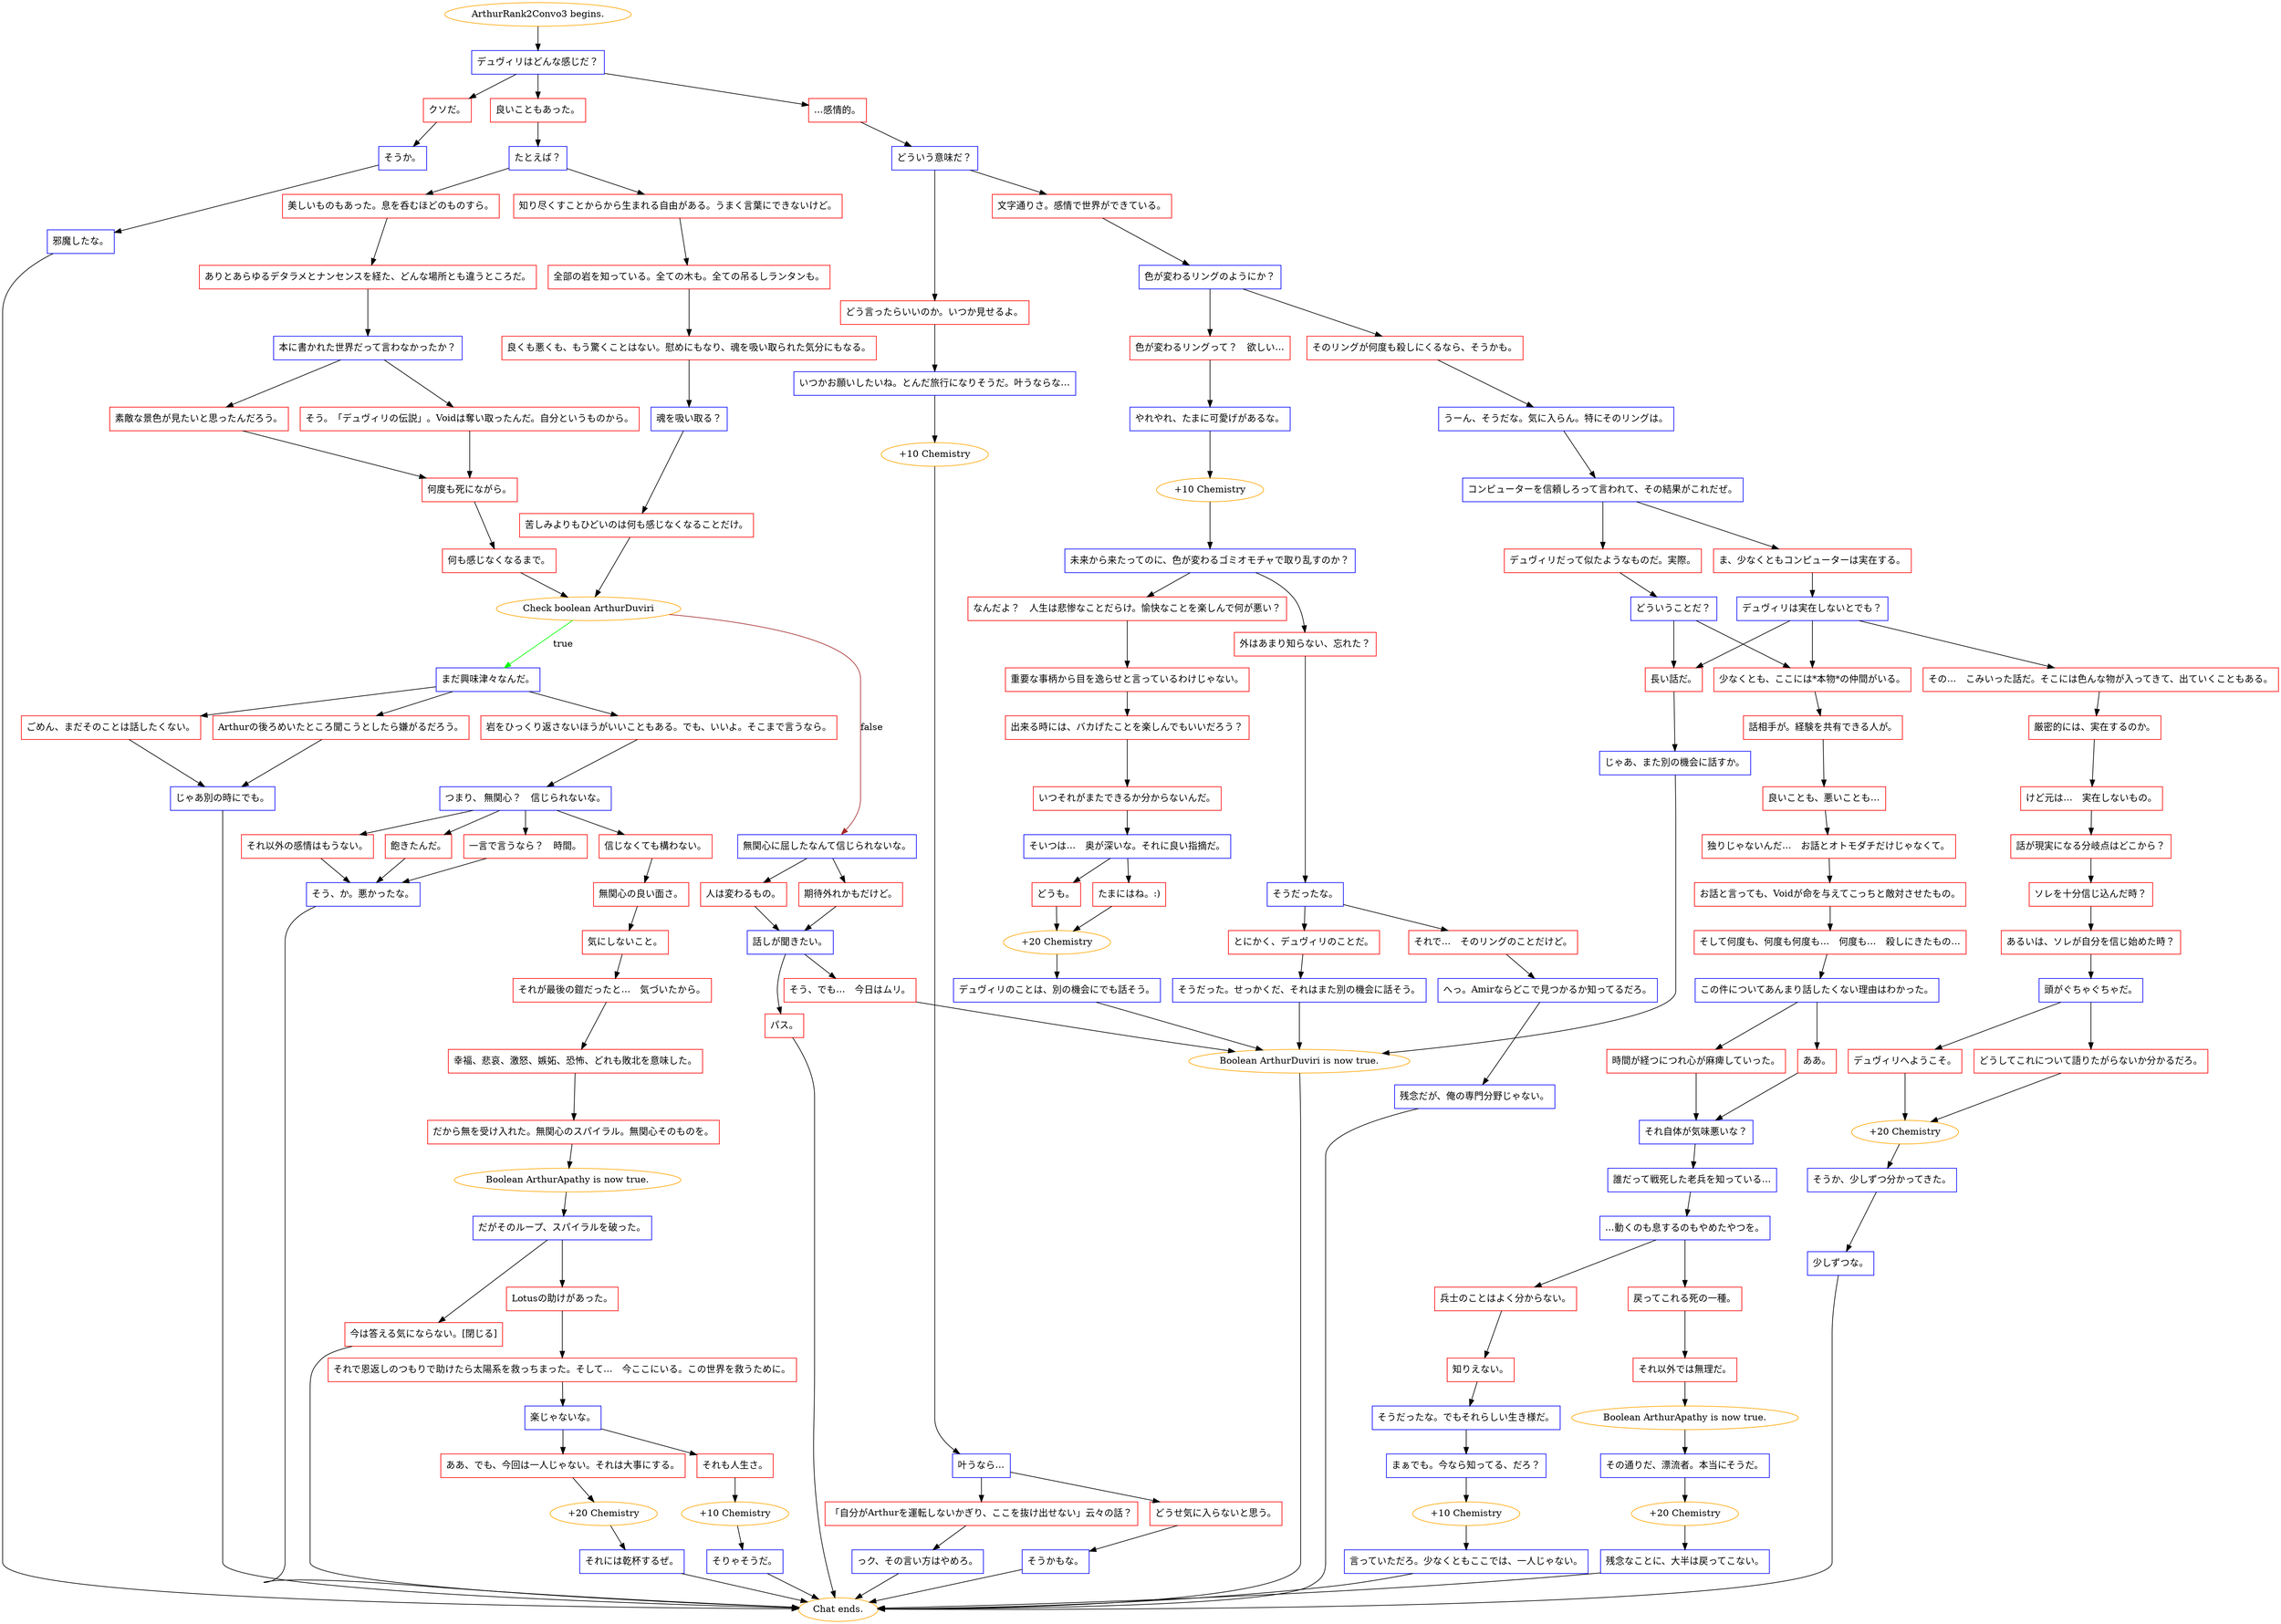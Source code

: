 digraph {
	"ArthurRank2Convo3 begins." [color=orange];
		"ArthurRank2Convo3 begins." -> j2772012798;
	j2772012798 [label="デュヴィリはどんな感じだ？",shape=box,color=blue];
		j2772012798 -> j614891603;
		j2772012798 -> j2699410106;
		j2772012798 -> j2781194375;
	j614891603 [label="良いこともあった。",shape=box,color=red];
		j614891603 -> j3265723790;
	j2699410106 [label="…感情的。",shape=box,color=red];
		j2699410106 -> j287758503;
	j2781194375 [label="クソだ。",shape=box,color=red];
		j2781194375 -> j574412897;
	j3265723790 [label="たとえば？",shape=box,color=blue];
		j3265723790 -> j4127587033;
		j3265723790 -> j1679232297;
	j287758503 [label="どういう意味だ？",shape=box,color=blue];
		j287758503 -> j3762564654;
		j287758503 -> j3491678511;
	j574412897 [label="そうか。",shape=box,color=blue];
		j574412897 -> j4113399603;
	j4127587033 [label="美しいものもあった。息を呑むほどのものすら。",shape=box,color=red];
		j4127587033 -> j15304443;
	j1679232297 [label="知り尽くすことからから生まれる自由がある。うまく言葉にできないけど。",shape=box,color=red];
		j1679232297 -> j4192647125;
	j3762564654 [label="文字通りさ。感情で世界ができている。",shape=box,color=red];
		j3762564654 -> j4293416729;
	j3491678511 [label="どう言ったらいいのか。いつか見せるよ。",shape=box,color=red];
		j3491678511 -> j3351952523;
	j4113399603 [label="邪魔したな。",shape=box,color=blue];
		j4113399603 -> "Chat ends.";
	j15304443 [label="ありとあらゆるデタラメとナンセンスを経た、どんな場所とも違うところだ。",shape=box,color=red];
		j15304443 -> j2290089506;
	j4192647125 [label="全部の岩を知っている。全ての木も。全ての吊るしランタンも。",shape=box,color=red];
		j4192647125 -> j1038491258;
	j4293416729 [label="色が変わるリングのようにか？",shape=box,color=blue];
		j4293416729 -> j3094469821;
		j4293416729 -> j2874109734;
	j3351952523 [label="いつかお願いしたいね。とんだ旅行になりそうだ。叶うならな…",shape=box,color=blue];
		j3351952523 -> j1075650371;
	"Chat ends." [color=orange];
	j2290089506 [label="本に書かれた世界だって言わなかったか？",shape=box,color=blue];
		j2290089506 -> j238753039;
		j2290089506 -> j840866320;
	j1038491258 [label="良くも悪くも、もう驚くことはない。慰めにもなり、魂を吸い取られた気分にもなる。",shape=box,color=red];
		j1038491258 -> j3452629172;
	j3094469821 [label="そのリングが何度も殺しにくるなら、そうかも。",shape=box,color=red];
		j3094469821 -> j2541395407;
	j2874109734 [label="色が変わるリングって？　欲しい…",shape=box,color=red];
		j2874109734 -> j1754405946;
	j1075650371 [label="+10 Chemistry",color=orange];
		j1075650371 -> j3039179162;
	j238753039 [label="そう。「デュヴィリの伝説」。Voidは奪い取ったんだ。自分というものから。",shape=box,color=red];
		j238753039 -> j2724506552;
	j840866320 [label="素敵な景色が見たいと思ったんだろう。",shape=box,color=red];
		j840866320 -> j2724506552;
	j3452629172 [label="魂を吸い取る？",shape=box,color=blue];
		j3452629172 -> j3068624726;
	j2541395407 [label="うーん、そうだな。気に入らん。特にそのリングは。",shape=box,color=blue];
		j2541395407 -> j735391885;
	j1754405946 [label="やれやれ、たまに可愛げがあるな。",shape=box,color=blue];
		j1754405946 -> j3576211474;
	j3039179162 [label="叶うなら…",shape=box,color=blue];
		j3039179162 -> j1097709461;
		j3039179162 -> j1664205006;
	j2724506552 [label="何度も死にながら。",shape=box,color=red];
		j2724506552 -> j2553136493;
	j3068624726 [label="苦しみよりもひどいのは何も感じなくなることだけ。",shape=box,color=red];
		j3068624726 -> j3977220178;
	j735391885 [label="コンピューターを信頼しろって言われて、その結果がこれだぜ。",shape=box,color=blue];
		j735391885 -> j2658200657;
		j735391885 -> j3500631064;
	j3576211474 [label="+10 Chemistry",color=orange];
		j3576211474 -> j1835172134;
	j1097709461 [label="どうせ気に入らないと思う。",shape=box,color=red];
		j1097709461 -> j550355375;
	j1664205006 [label="「自分がArthurを運転しないかぎり、ここを抜け出せない」云々の話？",shape=box,color=red];
		j1664205006 -> j1483878057;
	j2553136493 [label="何も感じなくなるまで。",shape=box,color=red];
		j2553136493 -> j3977220178;
	j3977220178 [label="Check boolean ArthurDuviri",color=orange];
		j3977220178 -> j1769571062 [label=true,color=green];
		j3977220178 -> j3354188577 [label=false,color=brown];
	j2658200657 [label="デュヴィリだって似たようなものだ。実際。",shape=box,color=red];
		j2658200657 -> j2211398475;
	j3500631064 [label="ま、少なくともコンピューターは実在する。",shape=box,color=red];
		j3500631064 -> j88635529;
	j1835172134 [label="未来から来たってのに、色が変わるゴミオモチャで取り乱すのか？",shape=box,color=blue];
		j1835172134 -> j2628037296;
		j1835172134 -> j3648093566;
	j550355375 [label="そうかもな。",shape=box,color=blue];
		j550355375 -> "Chat ends.";
	j1483878057 [label="っク、その言い方はやめろ。",shape=box,color=blue];
		j1483878057 -> "Chat ends.";
	j1769571062 [label="まだ興味津々なんだ。",shape=box,color=blue];
		j1769571062 -> j1493067031;
		j1769571062 -> j2826708485;
		j1769571062 -> j1215700959;
	j3354188577 [label="無関心に屈したなんて信じられないな。",shape=box,color=blue];
		j3354188577 -> j285642476;
		j3354188577 -> j2715378006;
	j2211398475 [label="どういうことだ？",shape=box,color=blue];
		j2211398475 -> j1024991018;
		j2211398475 -> j3248257961;
	j88635529 [label="デュヴィリは実在しないとでも？",shape=box,color=blue];
		j88635529 -> j1024991018;
		j88635529 -> j3248257961;
		j88635529 -> j1338424007;
	j2628037296 [label="なんだよ？　人生は悲惨なことだらけ。愉快なことを楽しんで何が悪い？",shape=box,color=red];
		j2628037296 -> j621656007;
	j3648093566 [label="外はあまり知らない、忘れた？",shape=box,color=red];
		j3648093566 -> j3758100136;
	j1493067031 [label="ごめん、まだそのことは話したくない。",shape=box,color=red];
		j1493067031 -> j3438563610;
	j2826708485 [label="Arthurの後ろめいたところ聞こうとしたら嫌がるだろう。",shape=box,color=red];
		j2826708485 -> j3438563610;
	j1215700959 [label="岩をひっくり返さないほうがいいこともある。でも、いいよ。そこまで言うなら。",shape=box,color=red];
		j1215700959 -> j4032008872;
	j285642476 [label="期待外れかもだけど。",shape=box,color=red];
		j285642476 -> j527929550;
	j2715378006 [label="人は変わるもの。",shape=box,color=red];
		j2715378006 -> j527929550;
	j1024991018 [label="少なくとも、ここには*本物*の仲間がいる。",shape=box,color=red];
		j1024991018 -> j3901849908;
	j3248257961 [label="長い話だ。",shape=box,color=red];
		j3248257961 -> j3177082434;
	j1338424007 [label="その…　こみいった話だ。そこには色んな物が入ってきて、出ていくこともある。",shape=box,color=red];
		j1338424007 -> j2882549083;
	j621656007 [label="重要な事柄から目を逸らせと言っているわけじゃない。",shape=box,color=red];
		j621656007 -> j2068473874;
	j3758100136 [label="そうだったな。",shape=box,color=blue];
		j3758100136 -> j1174230155;
		j3758100136 -> j183118217;
	j3438563610 [label="じゃあ別の時にでも。",shape=box,color=blue];
		j3438563610 -> "Chat ends.";
	j4032008872 [label="つまり、 無関心？　信じられないな。",shape=box,color=blue];
		j4032008872 -> j1011168891;
		j4032008872 -> j750347038;
		j4032008872 -> j1790280912;
		j4032008872 -> j382285775;
	j527929550 [label="話しが聞きたい。",shape=box,color=blue];
		j527929550 -> j493393413;
		j527929550 -> j1368732677;
	j3901849908 [label="話相手が。経験を共有できる人が。",shape=box,color=red];
		j3901849908 -> j963475425;
	j3177082434 [label="じゃあ、また別の機会に話すか。",shape=box,color=blue];
		j3177082434 -> j1992354670;
	j2882549083 [label="厳密的には、実在するのか。",shape=box,color=red];
		j2882549083 -> j2475770409;
	j2068473874 [label="出来る時には、バカげたことを楽しんでもいいだろう？",shape=box,color=red];
		j2068473874 -> j428023394;
	j1174230155 [label="とにかく、デュヴィリのことだ。",shape=box,color=red];
		j1174230155 -> j2293908749;
	j183118217 [label="それで…　そのリングのことだけど。",shape=box,color=red];
		j183118217 -> j1964877426;
	j1011168891 [label="一言で言うなら？　時間。",shape=box,color=red];
		j1011168891 -> j1739708769;
	j750347038 [label="信じなくても構わない。",shape=box,color=red];
		j750347038 -> j2534634695;
	j1790280912 [label="それ以外の感情はもうない。",shape=box,color=red];
		j1790280912 -> j1739708769;
	j382285775 [label="飽きたんだ。",shape=box,color=red];
		j382285775 -> j1739708769;
	j493393413 [label="そう、でも…　今日はムリ。",shape=box,color=red];
		j493393413 -> j1992354670;
	j1368732677 [label="パス。",shape=box,color=red];
		j1368732677 -> "Chat ends.";
	j963475425 [label="良いことも、悪いことも…",shape=box,color=red];
		j963475425 -> j263390133;
	j1992354670 [label="Boolean ArthurDuviri is now true.",color=orange];
		j1992354670 -> "Chat ends.";
	j2475770409 [label="けど元は…　実在しないもの。",shape=box,color=red];
		j2475770409 -> j149801385;
	j428023394 [label="いつそれがまたできるか分からないんだ。",shape=box,color=red];
		j428023394 -> j15410253;
	j2293908749 [label="そうだった。せっかくだ、それはまた別の機会に話そう。",shape=box,color=blue];
		j2293908749 -> j1992354670;
	j1964877426 [label="へっ。Amirならどこで見つかるか知ってるだろ。",shape=box,color=blue];
		j1964877426 -> j1029193043;
	j1739708769 [label="そう、か。悪かったな。",shape=box,color=blue];
		j1739708769 -> "Chat ends.";
	j2534634695 [label="無関心の良い面さ。",shape=box,color=red];
		j2534634695 -> j4084668837;
	j263390133 [label="独りじゃないんだ…　お話とオトモダチだけじゃなくて。",shape=box,color=red];
		j263390133 -> j287034706;
	j149801385 [label="話が現実になる分岐点はどこから？",shape=box,color=red];
		j149801385 -> j3775466881;
	j15410253 [label="そいつは…　奥が深いな。それに良い指摘だ。",shape=box,color=blue];
		j15410253 -> j1487683764;
		j15410253 -> j3340365404;
	j1029193043 [label="残念だが、俺の専門分野じゃない。",shape=box,color=blue];
		j1029193043 -> "Chat ends.";
	j4084668837 [label="気にしないこと。",shape=box,color=red];
		j4084668837 -> j1617920576;
	j287034706 [label="お話と言っても、Voidが命を与えてこっちと敵対させたもの。",shape=box,color=red];
		j287034706 -> j746324081;
	j3775466881 [label="ソレを十分信じ込んだ時？",shape=box,color=red];
		j3775466881 -> j3820712659;
	j1487683764 [label="どうも。",shape=box,color=red];
		j1487683764 -> j3395585660;
	j3340365404 [label="たまにはね。:)",shape=box,color=red];
		j3340365404 -> j3395585660;
	j1617920576 [label="それが最後の鎧だったと…　気づいたから。",shape=box,color=red];
		j1617920576 -> j471657522;
	j746324081 [label="そして何度も、何度も何度も…　何度も…　殺しにきたもの…",shape=box,color=red];
		j746324081 -> j1423622015;
	j3820712659 [label="あるいは、ソレが自分を信じ始めた時？",shape=box,color=red];
		j3820712659 -> j3830391524;
	j3395585660 [label="+20 Chemistry",color=orange];
		j3395585660 -> j2104716964;
	j471657522 [label="幸福、悲哀、激怒、嫉妬、恐怖、どれも敗北を意味した。",shape=box,color=red];
		j471657522 -> j1766311746;
	j1423622015 [label="この件についてあんまり話したくない理由はわかった。",shape=box,color=blue];
		j1423622015 -> j2224259006;
		j1423622015 -> j57336638;
	j3830391524 [label="頭がぐちゃぐちゃだ。",shape=box,color=blue];
		j3830391524 -> j3984382182;
		j3830391524 -> j2246330101;
	j2104716964 [label="デュヴィリのことは、別の機会にでも話そう。",shape=box,color=blue];
		j2104716964 -> j1992354670;
	j1766311746 [label="だから無を受け入れた。無関心のスパイラル。無関心そのものを。",shape=box,color=red];
		j1766311746 -> j3116440191;
	j2224259006 [label="ああ。",shape=box,color=red];
		j2224259006 -> j4230239727;
	j57336638 [label="時間が経つにつれ心が麻痺していった。",shape=box,color=red];
		j57336638 -> j4230239727;
	j3984382182 [label="デュヴィリへようこそ。",shape=box,color=red];
		j3984382182 -> j1864732825;
	j2246330101 [label="どうしてこれについて語りたがらないか分かるだろ。",shape=box,color=red];
		j2246330101 -> j1864732825;
	j3116440191 [label="Boolean ArthurApathy is now true.",color=orange];
		j3116440191 -> j1070429665;
	j4230239727 [label="それ自体が気味悪いな？",shape=box,color=blue];
		j4230239727 -> j3659791729;
	j1864732825 [label="+20 Chemistry",color=orange];
		j1864732825 -> j1382945471;
	j1070429665 [label="だがそのループ、スパイラルを破った。",shape=box,color=blue];
		j1070429665 -> j1083081338;
		j1070429665 -> j2316958773;
	j3659791729 [label="誰だって戦死した老兵を知っている…",shape=box,color=blue];
		j3659791729 -> j3891397326;
	j1382945471 [label="そうか、少しずつ分かってきた。",shape=box,color=blue];
		j1382945471 -> j3329289542;
	j1083081338 [label="Lotusの助けがあった。",shape=box,color=red];
		j1083081338 -> j4240378037;
	j2316958773 [label="今は答える気にならない。[閉じる]",shape=box,color=red];
		j2316958773 -> "Chat ends.";
	j3891397326 [label="…動くのも息するのもやめたやつを。",shape=box,color=blue];
		j3891397326 -> j2625261877;
		j3891397326 -> j3952323871;
	j3329289542 [label="少しずつな。",shape=box,color=blue];
		j3329289542 -> "Chat ends.";
	j4240378037 [label="それで恩返しのつもりで助けたら太陽系を救っちまった。そして…　今ここにいる。この世界を救うために。",shape=box,color=red];
		j4240378037 -> j658079858;
	j2625261877 [label="戻ってこれる死の一種。",shape=box,color=red];
		j2625261877 -> j1008727332;
	j3952323871 [label="兵士のことはよく分からない。",shape=box,color=red];
		j3952323871 -> j2416930321;
	j658079858 [label="楽じゃないな。",shape=box,color=blue];
		j658079858 -> j2157417948;
		j658079858 -> j1986675628;
	j1008727332 [label="それ以外では無理だ。",shape=box,color=red];
		j1008727332 -> j763068500;
	j2416930321 [label="知りえない。",shape=box,color=red];
		j2416930321 -> j758510433;
	j2157417948 [label="それも人生さ。",shape=box,color=red];
		j2157417948 -> j1088186478;
	j1986675628 [label="ああ、でも、今回は一人じゃない。それは大事にする。",shape=box,color=red];
		j1986675628 -> j201910462;
	j763068500 [label="Boolean ArthurApathy is now true.",color=orange];
		j763068500 -> j1876159755;
	j758510433 [label="そうだったな。でもそれらしい生き様だ。",shape=box,color=blue];
		j758510433 -> j1263468852;
	j1088186478 [label="+10 Chemistry",color=orange];
		j1088186478 -> j3998131713;
	j201910462 [label="+20 Chemistry",color=orange];
		j201910462 -> j974510025;
	j1876159755 [label="その通りだ、漂流者。本当にそうだ。",shape=box,color=blue];
		j1876159755 -> j3429411298;
	j1263468852 [label="まぁでも。今なら知ってる、だろ？",shape=box,color=blue];
		j1263468852 -> j565779311;
	j3998131713 [label="そりゃそうだ。",shape=box,color=blue];
		j3998131713 -> "Chat ends.";
	j974510025 [label="それには乾杯するぜ。",shape=box,color=blue];
		j974510025 -> "Chat ends.";
	j3429411298 [label="+20 Chemistry",color=orange];
		j3429411298 -> j3589049282;
	j565779311 [label="+10 Chemistry",color=orange];
		j565779311 -> j2538073927;
	j3589049282 [label="残念なことに、大半は戻ってこない。",shape=box,color=blue];
		j3589049282 -> "Chat ends.";
	j2538073927 [label="言っていただろ。少なくともここでは、一人じゃない。",shape=box,color=blue];
		j2538073927 -> "Chat ends.";
}